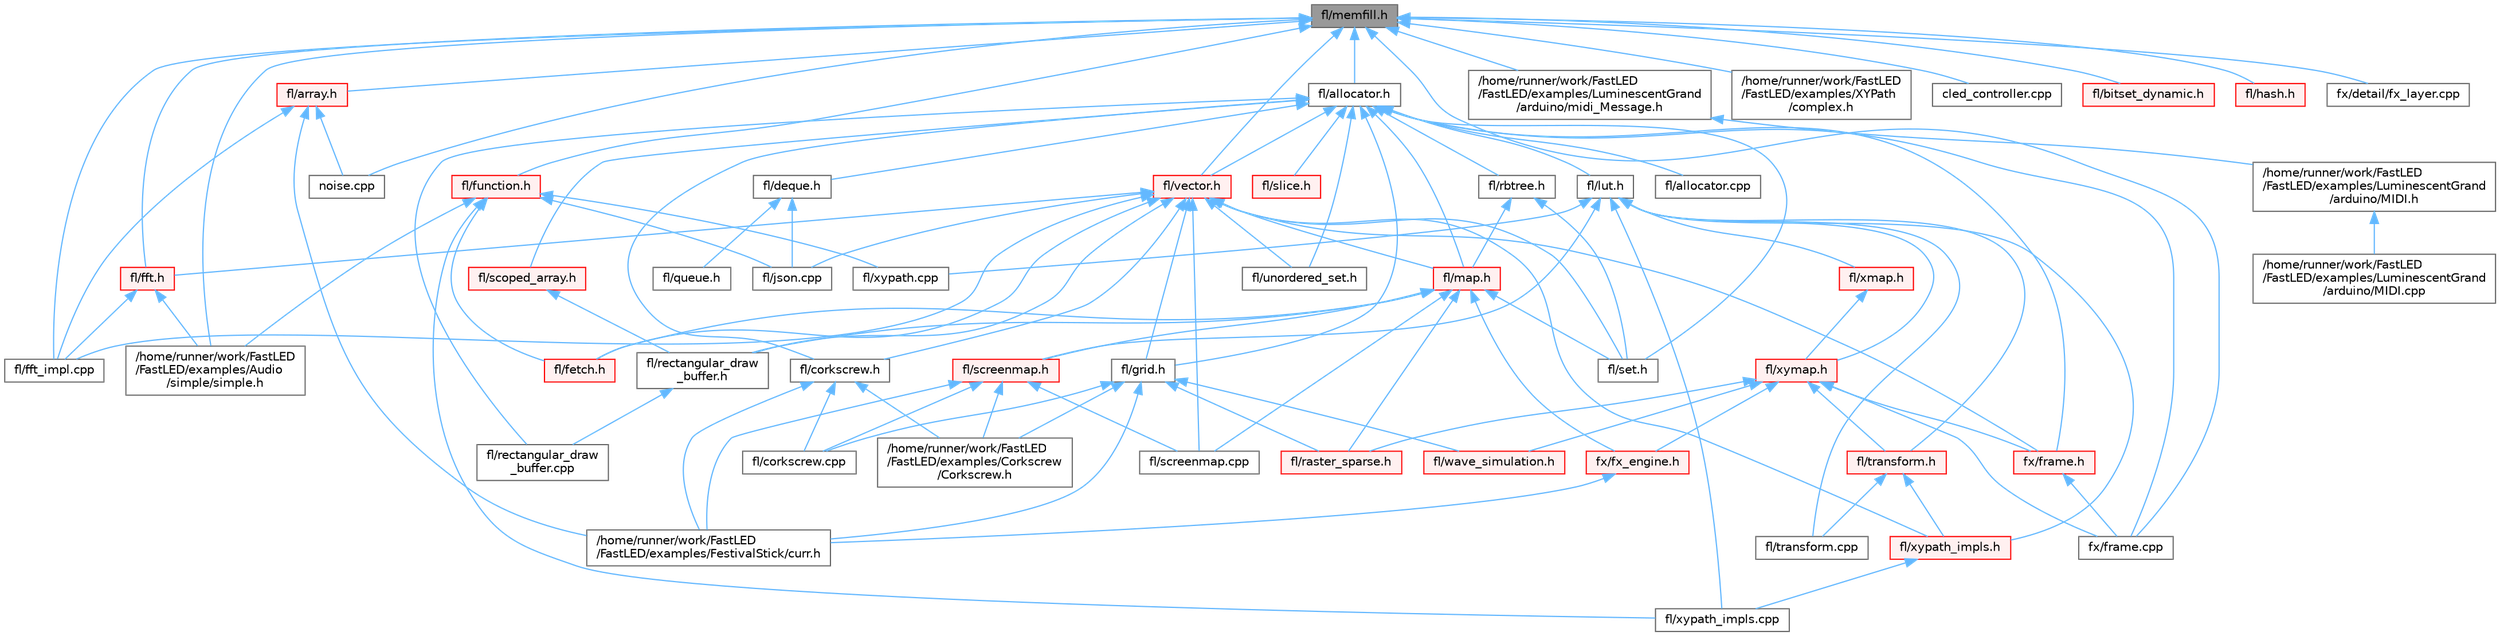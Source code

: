 digraph "fl/memfill.h"
{
 // INTERACTIVE_SVG=YES
 // LATEX_PDF_SIZE
  bgcolor="transparent";
  edge [fontname=Helvetica,fontsize=10,labelfontname=Helvetica,labelfontsize=10];
  node [fontname=Helvetica,fontsize=10,shape=box,height=0.2,width=0.4];
  Node1 [id="Node000001",label="fl/memfill.h",height=0.2,width=0.4,color="gray40", fillcolor="grey60", style="filled", fontcolor="black",tooltip=" "];
  Node1 -> Node2 [id="edge1_Node000001_Node000002",dir="back",color="steelblue1",style="solid",tooltip=" "];
  Node2 [id="Node000002",label="/home/runner/work/FastLED\l/FastLED/examples/Audio\l/simple/simple.h",height=0.2,width=0.4,color="grey40", fillcolor="white", style="filled",URL="$db/d49/_audio_2simple_2simple_8h.html",tooltip=" "];
  Node1 -> Node3 [id="edge2_Node000001_Node000003",dir="back",color="steelblue1",style="solid",tooltip=" "];
  Node3 [id="Node000003",label="/home/runner/work/FastLED\l/FastLED/examples/LuminescentGrand\l/arduino/midi_Message.h",height=0.2,width=0.4,color="grey40", fillcolor="white", style="filled",URL="$d0/d7c/midi___message_8h.html",tooltip="MIDI Library for the Arduino - Message struct definition."];
  Node3 -> Node4 [id="edge3_Node000003_Node000004",dir="back",color="steelblue1",style="solid",tooltip=" "];
  Node4 [id="Node000004",label="/home/runner/work/FastLED\l/FastLED/examples/LuminescentGrand\l/arduino/MIDI.h",height=0.2,width=0.4,color="grey40", fillcolor="white", style="filled",URL="$d6/d27/_m_i_d_i_8h.html",tooltip="MIDI Library for the Arduino."];
  Node4 -> Node5 [id="edge4_Node000004_Node000005",dir="back",color="steelblue1",style="solid",tooltip=" "];
  Node5 [id="Node000005",label="/home/runner/work/FastLED\l/FastLED/examples/LuminescentGrand\l/arduino/MIDI.cpp",height=0.2,width=0.4,color="grey40", fillcolor="white", style="filled",URL="$dc/d60/_m_i_d_i_8cpp.html",tooltip="MIDI Library for the Arduino."];
  Node1 -> Node6 [id="edge5_Node000001_Node000006",dir="back",color="steelblue1",style="solid",tooltip=" "];
  Node6 [id="Node000006",label="/home/runner/work/FastLED\l/FastLED/examples/XYPath\l/complex.h",height=0.2,width=0.4,color="grey40", fillcolor="white", style="filled",URL="$d7/d3b/complex_8h.html",tooltip=" "];
  Node1 -> Node7 [id="edge6_Node000001_Node000007",dir="back",color="steelblue1",style="solid",tooltip=" "];
  Node7 [id="Node000007",label="cled_controller.cpp",height=0.2,width=0.4,color="grey40", fillcolor="white", style="filled",URL="$dd/dd8/cled__controller_8cpp.html",tooltip="base definitions used by led controllers for writing out led data"];
  Node1 -> Node8 [id="edge7_Node000001_Node000008",dir="back",color="steelblue1",style="solid",tooltip=" "];
  Node8 [id="Node000008",label="fl/allocator.h",height=0.2,width=0.4,color="grey40", fillcolor="white", style="filled",URL="$da/da9/allocator_8h.html",tooltip=" "];
  Node8 -> Node9 [id="edge8_Node000008_Node000009",dir="back",color="steelblue1",style="solid",tooltip=" "];
  Node9 [id="Node000009",label="fl/allocator.cpp",height=0.2,width=0.4,color="grey40", fillcolor="white", style="filled",URL="$d6/d89/allocator_8cpp.html",tooltip=" "];
  Node8 -> Node10 [id="edge9_Node000008_Node000010",dir="back",color="steelblue1",style="solid",tooltip=" "];
  Node10 [id="Node000010",label="fl/corkscrew.h",height=0.2,width=0.4,color="grey40", fillcolor="white", style="filled",URL="$d1/dd4/src_2fl_2corkscrew_8h.html",tooltip="Corkscrew LED strip projection and rendering."];
  Node10 -> Node11 [id="edge10_Node000010_Node000011",dir="back",color="steelblue1",style="solid",tooltip=" "];
  Node11 [id="Node000011",label="/home/runner/work/FastLED\l/FastLED/examples/Corkscrew\l/Corkscrew.h",height=0.2,width=0.4,color="grey40", fillcolor="white", style="filled",URL="$df/d40/examples_2_corkscrew_2corkscrew_8h.html",tooltip=" "];
  Node10 -> Node12 [id="edge11_Node000010_Node000012",dir="back",color="steelblue1",style="solid",tooltip=" "];
  Node12 [id="Node000012",label="/home/runner/work/FastLED\l/FastLED/examples/FestivalStick/curr.h",height=0.2,width=0.4,color="grey40", fillcolor="white", style="filled",URL="$d4/d06/curr_8h.html",tooltip=" "];
  Node10 -> Node13 [id="edge12_Node000010_Node000013",dir="back",color="steelblue1",style="solid",tooltip=" "];
  Node13 [id="Node000013",label="fl/corkscrew.cpp",height=0.2,width=0.4,color="grey40", fillcolor="white", style="filled",URL="$d3/d9b/corkscrew_8cpp.html",tooltip=" "];
  Node8 -> Node14 [id="edge13_Node000008_Node000014",dir="back",color="steelblue1",style="solid",tooltip=" "];
  Node14 [id="Node000014",label="fl/deque.h",height=0.2,width=0.4,color="grey40", fillcolor="white", style="filled",URL="$dc/d44/deque_8h.html",tooltip=" "];
  Node14 -> Node15 [id="edge14_Node000014_Node000015",dir="back",color="steelblue1",style="solid",tooltip=" "];
  Node15 [id="Node000015",label="fl/json.cpp",height=0.2,width=0.4,color="grey40", fillcolor="white", style="filled",URL="$dd/d55/json_8cpp.html",tooltip=" "];
  Node14 -> Node16 [id="edge15_Node000014_Node000016",dir="back",color="steelblue1",style="solid",tooltip=" "];
  Node16 [id="Node000016",label="fl/queue.h",height=0.2,width=0.4,color="grey40", fillcolor="white", style="filled",URL="$d8/d38/queue_8h.html",tooltip=" "];
  Node8 -> Node17 [id="edge16_Node000008_Node000017",dir="back",color="steelblue1",style="solid",tooltip=" "];
  Node17 [id="Node000017",label="fl/grid.h",height=0.2,width=0.4,color="grey40", fillcolor="white", style="filled",URL="$da/d15/grid_8h.html",tooltip=" "];
  Node17 -> Node11 [id="edge17_Node000017_Node000011",dir="back",color="steelblue1",style="solid",tooltip=" "];
  Node17 -> Node12 [id="edge18_Node000017_Node000012",dir="back",color="steelblue1",style="solid",tooltip=" "];
  Node17 -> Node13 [id="edge19_Node000017_Node000013",dir="back",color="steelblue1",style="solid",tooltip=" "];
  Node17 -> Node18 [id="edge20_Node000017_Node000018",dir="back",color="steelblue1",style="solid",tooltip=" "];
  Node18 [id="Node000018",label="fl/raster_sparse.h",height=0.2,width=0.4,color="red", fillcolor="#FFF0F0", style="filled",URL="$d4/df9/raster__sparse_8h.html",tooltip=" "];
  Node17 -> Node31 [id="edge21_Node000017_Node000031",dir="back",color="steelblue1",style="solid",tooltip=" "];
  Node31 [id="Node000031",label="fl/wave_simulation.h",height=0.2,width=0.4,color="red", fillcolor="#FFF0F0", style="filled",URL="$dc/d36/wave__simulation_8h.html",tooltip=" "];
  Node8 -> Node37 [id="edge22_Node000008_Node000037",dir="back",color="steelblue1",style="solid",tooltip=" "];
  Node37 [id="Node000037",label="fl/lut.h",height=0.2,width=0.4,color="grey40", fillcolor="white", style="filled",URL="$db/d54/lut_8h.html",tooltip=" "];
  Node37 -> Node38 [id="edge23_Node000037_Node000038",dir="back",color="steelblue1",style="solid",tooltip=" "];
  Node38 [id="Node000038",label="fl/screenmap.h",height=0.2,width=0.4,color="red", fillcolor="#FFF0F0", style="filled",URL="$d7/d97/screenmap_8h.html",tooltip=" "];
  Node38 -> Node11 [id="edge24_Node000038_Node000011",dir="back",color="steelblue1",style="solid",tooltip=" "];
  Node38 -> Node12 [id="edge25_Node000038_Node000012",dir="back",color="steelblue1",style="solid",tooltip=" "];
  Node38 -> Node13 [id="edge26_Node000038_Node000013",dir="back",color="steelblue1",style="solid",tooltip=" "];
  Node38 -> Node202 [id="edge27_Node000038_Node000202",dir="back",color="steelblue1",style="solid",tooltip=" "];
  Node202 [id="Node000202",label="fl/screenmap.cpp",height=0.2,width=0.4,color="grey40", fillcolor="white", style="filled",URL="$d9/d6f/screenmap_8cpp.html",tooltip=" "];
  Node37 -> Node204 [id="edge28_Node000037_Node000204",dir="back",color="steelblue1",style="solid",tooltip=" "];
  Node204 [id="Node000204",label="fl/transform.cpp",height=0.2,width=0.4,color="grey40", fillcolor="white", style="filled",URL="$d8/d8c/transform_8cpp.html",tooltip=" "];
  Node37 -> Node205 [id="edge29_Node000037_Node000205",dir="back",color="steelblue1",style="solid",tooltip=" "];
  Node205 [id="Node000205",label="fl/transform.h",height=0.2,width=0.4,color="red", fillcolor="#FFF0F0", style="filled",URL="$d2/d80/transform_8h.html",tooltip=" "];
  Node205 -> Node204 [id="edge30_Node000205_Node000204",dir="back",color="steelblue1",style="solid",tooltip=" "];
  Node205 -> Node212 [id="edge31_Node000205_Node000212",dir="back",color="steelblue1",style="solid",tooltip=" "];
  Node212 [id="Node000212",label="fl/xypath_impls.h",height=0.2,width=0.4,color="red", fillcolor="#FFF0F0", style="filled",URL="$d8/d5f/xypath__impls_8h.html",tooltip=" "];
  Node212 -> Node29 [id="edge32_Node000212_Node000029",dir="back",color="steelblue1",style="solid",tooltip=" "];
  Node29 [id="Node000029",label="fl/xypath_impls.cpp",height=0.2,width=0.4,color="grey40", fillcolor="white", style="filled",URL="$d4/db1/xypath__impls_8cpp.html",tooltip=" "];
  Node37 -> Node214 [id="edge33_Node000037_Node000214",dir="back",color="steelblue1",style="solid",tooltip=" "];
  Node214 [id="Node000214",label="fl/xmap.h",height=0.2,width=0.4,color="red", fillcolor="#FFF0F0", style="filled",URL="$dd/dcc/xmap_8h.html",tooltip=" "];
  Node214 -> Node216 [id="edge34_Node000214_Node000216",dir="back",color="steelblue1",style="solid",tooltip=" "];
  Node216 [id="Node000216",label="fl/xymap.h",height=0.2,width=0.4,color="red", fillcolor="#FFF0F0", style="filled",URL="$da/d61/xymap_8h.html",tooltip=" "];
  Node216 -> Node18 [id="edge35_Node000216_Node000018",dir="back",color="steelblue1",style="solid",tooltip=" "];
  Node216 -> Node205 [id="edge36_Node000216_Node000205",dir="back",color="steelblue1",style="solid",tooltip=" "];
  Node216 -> Node31 [id="edge37_Node000216_Node000031",dir="back",color="steelblue1",style="solid",tooltip=" "];
  Node216 -> Node240 [id="edge38_Node000216_Node000240",dir="back",color="steelblue1",style="solid",tooltip=" "];
  Node240 [id="Node000240",label="fx/frame.cpp",height=0.2,width=0.4,color="grey40", fillcolor="white", style="filled",URL="$da/d14/frame_8cpp.html",tooltip=" "];
  Node216 -> Node241 [id="edge39_Node000216_Node000241",dir="back",color="steelblue1",style="solid",tooltip=" "];
  Node241 [id="Node000241",label="fx/frame.h",height=0.2,width=0.4,color="red", fillcolor="#FFF0F0", style="filled",URL="$df/d7d/frame_8h.html",tooltip=" "];
  Node241 -> Node240 [id="edge40_Node000241_Node000240",dir="back",color="steelblue1",style="solid",tooltip=" "];
  Node216 -> Node188 [id="edge41_Node000216_Node000188",dir="back",color="steelblue1",style="solid",tooltip=" "];
  Node188 [id="Node000188",label="fx/fx_engine.h",height=0.2,width=0.4,color="red", fillcolor="#FFF0F0", style="filled",URL="$d9/d3c/fx__engine_8h.html",tooltip=" "];
  Node188 -> Node12 [id="edge42_Node000188_Node000012",dir="back",color="steelblue1",style="solid",tooltip=" "];
  Node37 -> Node216 [id="edge43_Node000037_Node000216",dir="back",color="steelblue1",style="solid",tooltip=" "];
  Node37 -> Node28 [id="edge44_Node000037_Node000028",dir="back",color="steelblue1",style="solid",tooltip=" "];
  Node28 [id="Node000028",label="fl/xypath.cpp",height=0.2,width=0.4,color="grey40", fillcolor="white", style="filled",URL="$d4/d78/xypath_8cpp.html",tooltip=" "];
  Node37 -> Node29 [id="edge45_Node000037_Node000029",dir="back",color="steelblue1",style="solid",tooltip=" "];
  Node37 -> Node212 [id="edge46_Node000037_Node000212",dir="back",color="steelblue1",style="solid",tooltip=" "];
  Node8 -> Node248 [id="edge47_Node000008_Node000248",dir="back",color="steelblue1",style="solid",tooltip=" "];
  Node248 [id="Node000248",label="fl/map.h",height=0.2,width=0.4,color="red", fillcolor="#FFF0F0", style="filled",URL="$dc/db7/map_8h.html",tooltip=" "];
  Node248 -> Node249 [id="edge48_Node000248_Node000249",dir="back",color="steelblue1",style="solid",tooltip=" "];
  Node249 [id="Node000249",label="fl/fetch.h",height=0.2,width=0.4,color="red", fillcolor="#FFF0F0", style="filled",URL="$d6/d6a/fetch_8h.html",tooltip="Unified HTTP fetch API for FastLED (cross-platform)"];
  Node248 -> Node18 [id="edge49_Node000248_Node000018",dir="back",color="steelblue1",style="solid",tooltip=" "];
  Node248 -> Node250 [id="edge50_Node000248_Node000250",dir="back",color="steelblue1",style="solid",tooltip=" "];
  Node250 [id="Node000250",label="fl/rectangular_draw\l_buffer.h",height=0.2,width=0.4,color="grey40", fillcolor="white", style="filled",URL="$d9/df3/rectangular__draw__buffer_8h.html",tooltip=" "];
  Node250 -> Node251 [id="edge51_Node000250_Node000251",dir="back",color="steelblue1",style="solid",tooltip=" "];
  Node251 [id="Node000251",label="fl/rectangular_draw\l_buffer.cpp",height=0.2,width=0.4,color="grey40", fillcolor="white", style="filled",URL="$d3/d8d/rectangular__draw__buffer_8cpp.html",tooltip=" "];
  Node248 -> Node202 [id="edge52_Node000248_Node000202",dir="back",color="steelblue1",style="solid",tooltip=" "];
  Node248 -> Node38 [id="edge53_Node000248_Node000038",dir="back",color="steelblue1",style="solid",tooltip=" "];
  Node248 -> Node252 [id="edge54_Node000248_Node000252",dir="back",color="steelblue1",style="solid",tooltip=" "];
  Node252 [id="Node000252",label="fl/set.h",height=0.2,width=0.4,color="grey40", fillcolor="white", style="filled",URL="$d4/d13/set_8h.html",tooltip=" "];
  Node248 -> Node188 [id="edge55_Node000248_Node000188",dir="back",color="steelblue1",style="solid",tooltip=" "];
  Node8 -> Node253 [id="edge56_Node000008_Node000253",dir="back",color="steelblue1",style="solid",tooltip=" "];
  Node253 [id="Node000253",label="fl/rbtree.h",height=0.2,width=0.4,color="grey40", fillcolor="white", style="filled",URL="$d5/ddf/rbtree_8h.html",tooltip=" "];
  Node253 -> Node248 [id="edge57_Node000253_Node000248",dir="back",color="steelblue1",style="solid",tooltip=" "];
  Node253 -> Node252 [id="edge58_Node000253_Node000252",dir="back",color="steelblue1",style="solid",tooltip=" "];
  Node8 -> Node251 [id="edge59_Node000008_Node000251",dir="back",color="steelblue1",style="solid",tooltip=" "];
  Node8 -> Node254 [id="edge60_Node000008_Node000254",dir="back",color="steelblue1",style="solid",tooltip=" "];
  Node254 [id="Node000254",label="fl/scoped_array.h",height=0.2,width=0.4,color="red", fillcolor="#FFF0F0", style="filled",URL="$dc/d00/scoped__array_8h.html",tooltip=" "];
  Node254 -> Node250 [id="edge61_Node000254_Node000250",dir="back",color="steelblue1",style="solid",tooltip=" "];
  Node8 -> Node252 [id="edge62_Node000008_Node000252",dir="back",color="steelblue1",style="solid",tooltip=" "];
  Node8 -> Node347 [id="edge63_Node000008_Node000347",dir="back",color="steelblue1",style="solid",tooltip=" "];
  Node347 [id="Node000347",label="fl/slice.h",height=0.2,width=0.4,color="red", fillcolor="#FFF0F0", style="filled",URL="$d0/d48/slice_8h.html",tooltip=" "];
  Node8 -> Node284 [id="edge64_Node000008_Node000284",dir="back",color="steelblue1",style="solid",tooltip=" "];
  Node284 [id="Node000284",label="fl/unordered_set.h",height=0.2,width=0.4,color="grey40", fillcolor="white", style="filled",URL="$df/d26/unordered__set_8h.html",tooltip=" "];
  Node8 -> Node338 [id="edge65_Node000008_Node000338",dir="back",color="steelblue1",style="solid",tooltip=" "];
  Node338 [id="Node000338",label="fl/vector.h",height=0.2,width=0.4,color="red", fillcolor="#FFF0F0", style="filled",URL="$d6/d68/vector_8h.html",tooltip=" "];
  Node338 -> Node10 [id="edge66_Node000338_Node000010",dir="back",color="steelblue1",style="solid",tooltip=" "];
  Node338 -> Node249 [id="edge67_Node000338_Node000249",dir="back",color="steelblue1",style="solid",tooltip=" "];
  Node338 -> Node339 [id="edge68_Node000338_Node000339",dir="back",color="steelblue1",style="solid",tooltip=" "];
  Node339 [id="Node000339",label="fl/fft.h",height=0.2,width=0.4,color="red", fillcolor="#FFF0F0", style="filled",URL="$d7/d76/fft_8h.html",tooltip=" "];
  Node339 -> Node2 [id="edge69_Node000339_Node000002",dir="back",color="steelblue1",style="solid",tooltip=" "];
  Node339 -> Node148 [id="edge70_Node000339_Node000148",dir="back",color="steelblue1",style="solid",tooltip=" "];
  Node148 [id="Node000148",label="fl/fft_impl.cpp",height=0.2,width=0.4,color="grey40", fillcolor="white", style="filled",URL="$d1/dff/fft__impl_8cpp.html",tooltip=" "];
  Node338 -> Node148 [id="edge71_Node000338_Node000148",dir="back",color="steelblue1",style="solid",tooltip=" "];
  Node338 -> Node17 [id="edge72_Node000338_Node000017",dir="back",color="steelblue1",style="solid",tooltip=" "];
  Node338 -> Node15 [id="edge73_Node000338_Node000015",dir="back",color="steelblue1",style="solid",tooltip=" "];
  Node338 -> Node248 [id="edge74_Node000338_Node000248",dir="back",color="steelblue1",style="solid",tooltip=" "];
  Node338 -> Node250 [id="edge75_Node000338_Node000250",dir="back",color="steelblue1",style="solid",tooltip=" "];
  Node338 -> Node202 [id="edge76_Node000338_Node000202",dir="back",color="steelblue1",style="solid",tooltip=" "];
  Node338 -> Node252 [id="edge77_Node000338_Node000252",dir="back",color="steelblue1",style="solid",tooltip=" "];
  Node338 -> Node284 [id="edge78_Node000338_Node000284",dir="back",color="steelblue1",style="solid",tooltip=" "];
  Node338 -> Node212 [id="edge79_Node000338_Node000212",dir="back",color="steelblue1",style="solid",tooltip=" "];
  Node338 -> Node241 [id="edge80_Node000338_Node000241",dir="back",color="steelblue1",style="solid",tooltip=" "];
  Node8 -> Node240 [id="edge81_Node000008_Node000240",dir="back",color="steelblue1",style="solid",tooltip=" "];
  Node8 -> Node241 [id="edge82_Node000008_Node000241",dir="back",color="steelblue1",style="solid",tooltip=" "];
  Node1 -> Node293 [id="edge83_Node000001_Node000293",dir="back",color="steelblue1",style="solid",tooltip=" "];
  Node293 [id="Node000293",label="fl/array.h",height=0.2,width=0.4,color="red", fillcolor="#FFF0F0", style="filled",URL="$db/d63/array_8h.html",tooltip=" "];
  Node293 -> Node12 [id="edge84_Node000293_Node000012",dir="back",color="steelblue1",style="solid",tooltip=" "];
  Node293 -> Node148 [id="edge85_Node000293_Node000148",dir="back",color="steelblue1",style="solid",tooltip=" "];
  Node293 -> Node173 [id="edge86_Node000293_Node000173",dir="back",color="steelblue1",style="solid",tooltip=" "];
  Node173 [id="Node000173",label="noise.cpp",height=0.2,width=0.4,color="grey40", fillcolor="white", style="filled",URL="$d6/de8/noise_8cpp.html",tooltip="Functions to generate and fill arrays with noise."];
  Node1 -> Node295 [id="edge87_Node000001_Node000295",dir="back",color="steelblue1",style="solid",tooltip=" "];
  Node295 [id="Node000295",label="fl/bitset_dynamic.h",height=0.2,width=0.4,color="red", fillcolor="#FFF0F0", style="filled",URL="$de/d7a/bitset__dynamic_8h.html",tooltip=" "];
  Node1 -> Node339 [id="edge88_Node000001_Node000339",dir="back",color="steelblue1",style="solid",tooltip=" "];
  Node1 -> Node148 [id="edge89_Node000001_Node000148",dir="back",color="steelblue1",style="solid",tooltip=" "];
  Node1 -> Node270 [id="edge90_Node000001_Node000270",dir="back",color="steelblue1",style="solid",tooltip=" "];
  Node270 [id="Node000270",label="fl/function.h",height=0.2,width=0.4,color="red", fillcolor="#FFF0F0", style="filled",URL="$dd/d67/function_8h.html",tooltip=" "];
  Node270 -> Node2 [id="edge91_Node000270_Node000002",dir="back",color="steelblue1",style="solid",tooltip=" "];
  Node270 -> Node249 [id="edge92_Node000270_Node000249",dir="back",color="steelblue1",style="solid",tooltip=" "];
  Node270 -> Node15 [id="edge93_Node000270_Node000015",dir="back",color="steelblue1",style="solid",tooltip=" "];
  Node270 -> Node28 [id="edge94_Node000270_Node000028",dir="back",color="steelblue1",style="solid",tooltip=" "];
  Node270 -> Node29 [id="edge95_Node000270_Node000029",dir="back",color="steelblue1",style="solid",tooltip=" "];
  Node1 -> Node277 [id="edge96_Node000001_Node000277",dir="back",color="steelblue1",style="solid",tooltip=" "];
  Node277 [id="Node000277",label="fl/hash.h",height=0.2,width=0.4,color="red", fillcolor="#FFF0F0", style="filled",URL="$db/dfb/hash_8h.html",tooltip=" "];
  Node1 -> Node338 [id="edge97_Node000001_Node000338",dir="back",color="steelblue1",style="solid",tooltip=" "];
  Node1 -> Node244 [id="edge98_Node000001_Node000244",dir="back",color="steelblue1",style="solid",tooltip=" "];
  Node244 [id="Node000244",label="fx/detail/fx_layer.cpp",height=0.2,width=0.4,color="grey40", fillcolor="white", style="filled",URL="$dc/dcf/fx__layer_8cpp.html",tooltip=" "];
  Node1 -> Node240 [id="edge99_Node000001_Node000240",dir="back",color="steelblue1",style="solid",tooltip=" "];
  Node1 -> Node173 [id="edge100_Node000001_Node000173",dir="back",color="steelblue1",style="solid",tooltip=" "];
}
